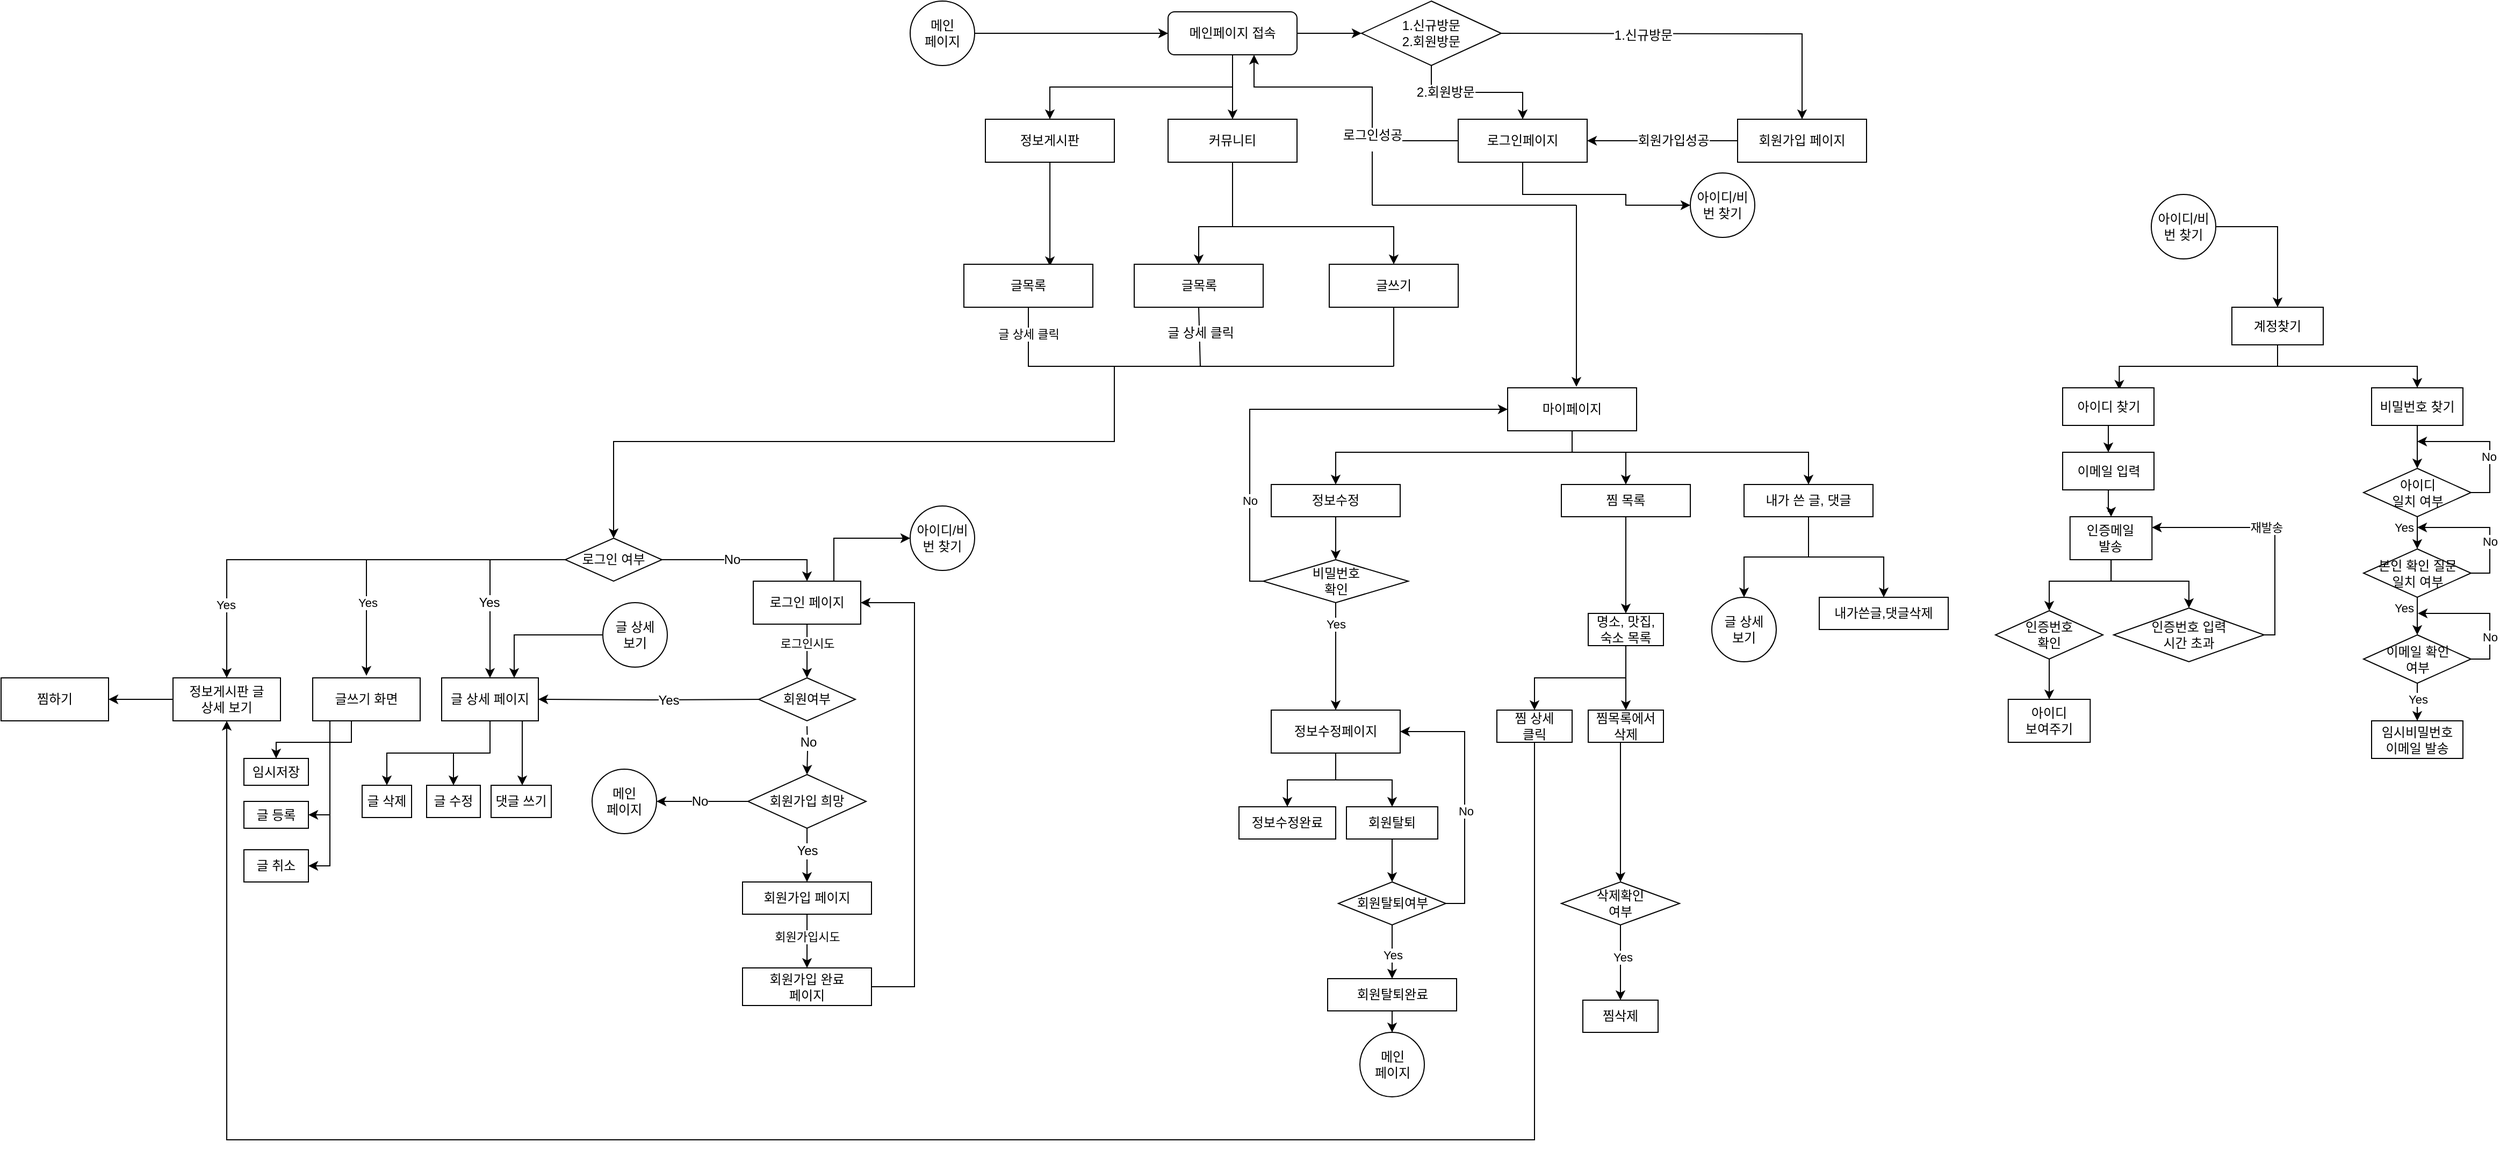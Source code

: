 <mxfile version="13.0.2" type="github">
  <diagram id="C5RBs43oDa-KdzZeNtuy" name="Page-1">
    <mxGraphModel dx="2692" dy="548" grid="1" gridSize="10" guides="1" tooltips="1" connect="1" arrows="1" fold="1" page="1" pageScale="1" pageWidth="827" pageHeight="1169" math="0" shadow="0">
      <root>
        <mxCell id="WIyWlLk6GJQsqaUBKTNV-0" />
        <mxCell id="WIyWlLk6GJQsqaUBKTNV-1" parent="WIyWlLk6GJQsqaUBKTNV-0" />
        <mxCell id="ZX37FnED4WKP7usEXBo2-87" style="edgeStyle=orthogonalEdgeStyle;rounded=0;orthogonalLoop=1;jettySize=auto;html=1;" parent="WIyWlLk6GJQsqaUBKTNV-1" source="ZX37FnED4WKP7usEXBo2-132" target="ZX37FnED4WKP7usEXBo2-97" edge="1">
          <mxGeometry relative="1" as="geometry">
            <mxPoint x="340" y="40" as="sourcePoint" />
          </mxGeometry>
        </mxCell>
        <mxCell id="ZX37FnED4WKP7usEXBo2-88" value="2.회원방문" style="text;html=1;align=center;verticalAlign=middle;resizable=0;points=[];labelBackgroundColor=#ffffff;" parent="ZX37FnED4WKP7usEXBo2-87" connectable="0" vertex="1">
          <mxGeometry x="-0.63" y="13" relative="1" as="geometry">
            <mxPoint x="13" y="13" as="offset" />
          </mxGeometry>
        </mxCell>
        <mxCell id="ZX37FnED4WKP7usEXBo2-89" style="edgeStyle=orthogonalEdgeStyle;rounded=0;orthogonalLoop=1;jettySize=auto;html=1;entryX=0.5;entryY=0;entryDx=0;entryDy=0;" parent="WIyWlLk6GJQsqaUBKTNV-1" target="ZX37FnED4WKP7usEXBo2-100" edge="1">
          <mxGeometry relative="1" as="geometry">
            <mxPoint x="350" y="40" as="sourcePoint" />
          </mxGeometry>
        </mxCell>
        <mxCell id="ZX37FnED4WKP7usEXBo2-90" value="1.신규방문" style="text;html=1;align=center;verticalAlign=middle;resizable=0;points=[];labelBackgroundColor=#ffffff;" parent="ZX37FnED4WKP7usEXBo2-89" connectable="0" vertex="1">
          <mxGeometry x="-0.167" y="-1" relative="1" as="geometry">
            <mxPoint as="offset" />
          </mxGeometry>
        </mxCell>
        <mxCell id="upQrZUUL9ZrLCyDreYXj-0" style="edgeStyle=orthogonalEdgeStyle;rounded=0;orthogonalLoop=1;jettySize=auto;html=1;exitX=1;exitY=0.5;exitDx=0;exitDy=0;entryX=0;entryY=0.5;entryDx=0;entryDy=0;" parent="WIyWlLk6GJQsqaUBKTNV-1" source="ZX37FnED4WKP7usEXBo2-91" target="ZX37FnED4WKP7usEXBo2-132" edge="1">
          <mxGeometry relative="1" as="geometry" />
        </mxCell>
        <mxCell id="upQrZUUL9ZrLCyDreYXj-1" style="edgeStyle=orthogonalEdgeStyle;rounded=0;orthogonalLoop=1;jettySize=auto;html=1;exitX=0.5;exitY=1;exitDx=0;exitDy=0;entryX=0.5;entryY=0;entryDx=0;entryDy=0;" parent="WIyWlLk6GJQsqaUBKTNV-1" source="ZX37FnED4WKP7usEXBo2-91" target="ZX37FnED4WKP7usEXBo2-94" edge="1">
          <mxGeometry relative="1" as="geometry" />
        </mxCell>
        <mxCell id="PnvdCqdYNB6AvmVGDZQ4-1" style="edgeStyle=orthogonalEdgeStyle;rounded=0;orthogonalLoop=1;jettySize=auto;html=1;exitX=0.5;exitY=1;exitDx=0;exitDy=0;entryX=0.5;entryY=0;entryDx=0;entryDy=0;" parent="WIyWlLk6GJQsqaUBKTNV-1" source="ZX37FnED4WKP7usEXBo2-91" target="PnvdCqdYNB6AvmVGDZQ4-0" edge="1">
          <mxGeometry relative="1" as="geometry" />
        </mxCell>
        <mxCell id="ZX37FnED4WKP7usEXBo2-91" value="메인페이지 접속" style="rounded=1;whiteSpace=wrap;html=1;fontSize=12;glass=0;strokeWidth=1;shadow=0;" parent="WIyWlLk6GJQsqaUBKTNV-1" vertex="1">
          <mxGeometry x="70" y="20" width="120" height="40" as="geometry" />
        </mxCell>
        <mxCell id="qVdUVOVE-Q7kGw7dKHEj-3" style="edgeStyle=orthogonalEdgeStyle;rounded=0;orthogonalLoop=1;jettySize=auto;html=1;entryX=0.5;entryY=0;entryDx=0;entryDy=0;exitX=0.5;exitY=1;exitDx=0;exitDy=0;" parent="WIyWlLk6GJQsqaUBKTNV-1" source="ZX37FnED4WKP7usEXBo2-94" target="ZX37FnED4WKP7usEXBo2-104" edge="1">
          <mxGeometry relative="1" as="geometry">
            <Array as="points">
              <mxPoint x="130" y="220" />
              <mxPoint x="280" y="220" />
            </Array>
          </mxGeometry>
        </mxCell>
        <mxCell id="qVdUVOVE-Q7kGw7dKHEj-4" style="edgeStyle=orthogonalEdgeStyle;rounded=0;orthogonalLoop=1;jettySize=auto;html=1;entryX=0.5;entryY=0;entryDx=0;entryDy=0;" parent="WIyWlLk6GJQsqaUBKTNV-1" source="ZX37FnED4WKP7usEXBo2-94" target="ZX37FnED4WKP7usEXBo2-102" edge="1">
          <mxGeometry relative="1" as="geometry">
            <Array as="points">
              <mxPoint x="130" y="220" />
              <mxPoint x="98" y="220" />
            </Array>
          </mxGeometry>
        </mxCell>
        <mxCell id="ZX37FnED4WKP7usEXBo2-94" value="커뮤니티" style="rounded=0;whiteSpace=wrap;html=1;" parent="WIyWlLk6GJQsqaUBKTNV-1" vertex="1">
          <mxGeometry x="70" y="120" width="120" height="40" as="geometry" />
        </mxCell>
        <mxCell id="ZX37FnED4WKP7usEXBo2-95" style="edgeStyle=orthogonalEdgeStyle;rounded=0;orthogonalLoop=1;jettySize=auto;html=1;exitX=0;exitY=0.5;exitDx=0;exitDy=0;" parent="WIyWlLk6GJQsqaUBKTNV-1" source="ZX37FnED4WKP7usEXBo2-97" edge="1">
          <mxGeometry relative="1" as="geometry">
            <Array as="points">
              <mxPoint x="260" y="140" />
              <mxPoint x="260" y="90" />
              <mxPoint x="150" y="90" />
            </Array>
            <mxPoint x="150" y="60" as="targetPoint" />
          </mxGeometry>
        </mxCell>
        <mxCell id="ZX37FnED4WKP7usEXBo2-96" value="로그인성공" style="text;html=1;align=center;verticalAlign=middle;resizable=0;points=[];labelBackgroundColor=#ffffff;" parent="ZX37FnED4WKP7usEXBo2-95" connectable="0" vertex="1">
          <mxGeometry x="-0.37" relative="1" as="geometry">
            <mxPoint as="offset" />
          </mxGeometry>
        </mxCell>
        <mxCell id="x4p_FllxbwplJuDlQraS-3" style="edgeStyle=orthogonalEdgeStyle;rounded=0;orthogonalLoop=1;jettySize=auto;html=1;entryX=0;entryY=0.5;entryDx=0;entryDy=0;exitX=0.5;exitY=1;exitDx=0;exitDy=0;" parent="WIyWlLk6GJQsqaUBKTNV-1" source="ZX37FnED4WKP7usEXBo2-97" target="x4p_FllxbwplJuDlQraS-2" edge="1">
          <mxGeometry relative="1" as="geometry">
            <Array as="points">
              <mxPoint x="400" y="190" />
              <mxPoint x="496" y="190" />
              <mxPoint x="496" y="200" />
            </Array>
          </mxGeometry>
        </mxCell>
        <mxCell id="ZX37FnED4WKP7usEXBo2-97" value="로그인페이지" style="rounded=0;whiteSpace=wrap;html=1;" parent="WIyWlLk6GJQsqaUBKTNV-1" vertex="1">
          <mxGeometry x="340" y="120" width="120" height="40" as="geometry" />
        </mxCell>
        <mxCell id="ZX37FnED4WKP7usEXBo2-98" style="edgeStyle=orthogonalEdgeStyle;rounded=0;orthogonalLoop=1;jettySize=auto;html=1;exitX=0;exitY=0.5;exitDx=0;exitDy=0;" parent="WIyWlLk6GJQsqaUBKTNV-1" source="ZX37FnED4WKP7usEXBo2-100" target="ZX37FnED4WKP7usEXBo2-97" edge="1">
          <mxGeometry relative="1" as="geometry" />
        </mxCell>
        <mxCell id="ZX37FnED4WKP7usEXBo2-99" value="회원가입성공" style="text;html=1;align=center;verticalAlign=middle;resizable=0;points=[];labelBackgroundColor=#ffffff;" parent="ZX37FnED4WKP7usEXBo2-98" connectable="0" vertex="1">
          <mxGeometry x="0.26" y="-1" relative="1" as="geometry">
            <mxPoint x="28" y="1" as="offset" />
          </mxGeometry>
        </mxCell>
        <mxCell id="ZX37FnED4WKP7usEXBo2-100" value="회원가입 페이지" style="rounded=0;whiteSpace=wrap;html=1;" parent="WIyWlLk6GJQsqaUBKTNV-1" vertex="1">
          <mxGeometry x="600" y="120" width="120" height="40" as="geometry" />
        </mxCell>
        <mxCell id="ZX37FnED4WKP7usEXBo2-102" value="글목록" style="rounded=0;whiteSpace=wrap;html=1;" parent="WIyWlLk6GJQsqaUBKTNV-1" vertex="1">
          <mxGeometry x="38.5" y="255" width="120" height="40" as="geometry" />
        </mxCell>
        <mxCell id="ZX37FnED4WKP7usEXBo2-104" value="글쓰기" style="rounded=0;whiteSpace=wrap;html=1;" parent="WIyWlLk6GJQsqaUBKTNV-1" vertex="1">
          <mxGeometry x="220" y="255" width="120" height="40" as="geometry" />
        </mxCell>
        <mxCell id="ZX37FnED4WKP7usEXBo2-132" value="1.신규방문&lt;br&gt;2.회원방문" style="rhombus;whiteSpace=wrap;html=1;" parent="WIyWlLk6GJQsqaUBKTNV-1" vertex="1">
          <mxGeometry x="250" y="10" width="130" height="60" as="geometry" />
        </mxCell>
        <mxCell id="vV5yDEq1qWFIrJlT6Lfv-10" value="" style="endArrow=none;html=1;entryX=0.5;entryY=1;entryDx=0;entryDy=0;" parent="WIyWlLk6GJQsqaUBKTNV-1" target="ZX37FnED4WKP7usEXBo2-102" edge="1">
          <mxGeometry width="50" height="50" relative="1" as="geometry">
            <mxPoint x="100" y="350" as="sourcePoint" />
            <mxPoint x="440" y="270" as="targetPoint" />
          </mxGeometry>
        </mxCell>
        <mxCell id="vV5yDEq1qWFIrJlT6Lfv-11" value="글 상세 클릭" style="text;html=1;align=center;verticalAlign=middle;resizable=0;points=[];labelBackgroundColor=#ffffff;" parent="vV5yDEq1qWFIrJlT6Lfv-10" vertex="1" connectable="0">
          <mxGeometry x="-0.416" relative="1" as="geometry">
            <mxPoint y="-15" as="offset" />
          </mxGeometry>
        </mxCell>
        <mxCell id="vV5yDEq1qWFIrJlT6Lfv-12" value="" style="endArrow=none;html=1;" parent="WIyWlLk6GJQsqaUBKTNV-1" edge="1">
          <mxGeometry width="50" height="50" relative="1" as="geometry">
            <mxPoint x="20" y="350" as="sourcePoint" />
            <mxPoint x="280" y="350" as="targetPoint" />
          </mxGeometry>
        </mxCell>
        <mxCell id="vV5yDEq1qWFIrJlT6Lfv-13" value="" style="endArrow=none;html=1;entryX=0.5;entryY=1;entryDx=0;entryDy=0;" parent="WIyWlLk6GJQsqaUBKTNV-1" target="ZX37FnED4WKP7usEXBo2-104" edge="1">
          <mxGeometry width="50" height="50" relative="1" as="geometry">
            <mxPoint x="280" y="350" as="sourcePoint" />
            <mxPoint x="280" y="300" as="targetPoint" />
          </mxGeometry>
        </mxCell>
        <mxCell id="vV5yDEq1qWFIrJlT6Lfv-18" style="edgeStyle=orthogonalEdgeStyle;rounded=0;orthogonalLoop=1;jettySize=auto;html=1;entryX=0.5;entryY=0;entryDx=0;entryDy=0;" parent="WIyWlLk6GJQsqaUBKTNV-1" source="vV5yDEq1qWFIrJlT6Lfv-15" target="vV5yDEq1qWFIrJlT6Lfv-17" edge="1">
          <mxGeometry relative="1" as="geometry" />
        </mxCell>
        <mxCell id="waT6Qo9IjC3C06BuvGMC-1" value="No" style="text;html=1;align=center;verticalAlign=middle;resizable=0;points=[];labelBackgroundColor=#ffffff;" parent="vV5yDEq1qWFIrJlT6Lfv-18" vertex="1" connectable="0">
          <mxGeometry x="0.107" y="1" relative="1" as="geometry">
            <mxPoint x="-21" y="1" as="offset" />
          </mxGeometry>
        </mxCell>
        <mxCell id="vV5yDEq1qWFIrJlT6Lfv-21" style="edgeStyle=orthogonalEdgeStyle;rounded=0;orthogonalLoop=1;jettySize=auto;html=1;entryX=0.5;entryY=0;entryDx=0;entryDy=0;" parent="WIyWlLk6GJQsqaUBKTNV-1" source="vV5yDEq1qWFIrJlT6Lfv-15" target="vV5yDEq1qWFIrJlT6Lfv-16" edge="1">
          <mxGeometry relative="1" as="geometry" />
        </mxCell>
        <mxCell id="waT6Qo9IjC3C06BuvGMC-0" value="Yes" style="text;html=1;align=center;verticalAlign=middle;resizable=0;points=[];labelBackgroundColor=#ffffff;" parent="vV5yDEq1qWFIrJlT6Lfv-21" vertex="1" connectable="0">
          <mxGeometry x="0.216" y="-1" relative="1" as="geometry">
            <mxPoint as="offset" />
          </mxGeometry>
        </mxCell>
        <mxCell id="GLN300QRYESgEG5njMZF-10" style="edgeStyle=orthogonalEdgeStyle;rounded=0;orthogonalLoop=1;jettySize=auto;html=1;exitX=0;exitY=0.5;exitDx=0;exitDy=0;" parent="WIyWlLk6GJQsqaUBKTNV-1" source="vV5yDEq1qWFIrJlT6Lfv-15" edge="1">
          <mxGeometry relative="1" as="geometry">
            <mxPoint x="-676" y="638" as="targetPoint" />
            <Array as="points">
              <mxPoint x="-676" y="530" />
              <mxPoint x="-676" y="638" />
            </Array>
          </mxGeometry>
        </mxCell>
        <mxCell id="GLN300QRYESgEG5njMZF-11" value="Yes" style="edgeLabel;html=1;align=center;verticalAlign=middle;resizable=0;points=[];" parent="GLN300QRYESgEG5njMZF-10" vertex="1" connectable="0">
          <mxGeometry x="-0.17" relative="1" as="geometry">
            <mxPoint x="-63" y="40" as="offset" />
          </mxGeometry>
        </mxCell>
        <mxCell id="ZqrZnDmUstioRYY1Gfzt-35" style="edgeStyle=orthogonalEdgeStyle;rounded=0;orthogonalLoop=1;jettySize=auto;html=1;entryX=0.5;entryY=0;entryDx=0;entryDy=0;" parent="WIyWlLk6GJQsqaUBKTNV-1" source="vV5yDEq1qWFIrJlT6Lfv-15" target="ZqrZnDmUstioRYY1Gfzt-34" edge="1">
          <mxGeometry relative="1" as="geometry" />
        </mxCell>
        <mxCell id="ZqrZnDmUstioRYY1Gfzt-36" value="Yes" style="edgeLabel;html=1;align=center;verticalAlign=middle;resizable=0;points=[];" parent="ZqrZnDmUstioRYY1Gfzt-35" vertex="1" connectable="0">
          <mxGeometry x="0.482" y="42" relative="1" as="geometry">
            <mxPoint x="-43" y="42" as="offset" />
          </mxGeometry>
        </mxCell>
        <mxCell id="vV5yDEq1qWFIrJlT6Lfv-15" value="로그인 여부" style="rhombus;whiteSpace=wrap;html=1;" parent="WIyWlLk6GJQsqaUBKTNV-1" vertex="1">
          <mxGeometry x="-491" y="510" width="90" height="40" as="geometry" />
        </mxCell>
        <mxCell id="vV5yDEq1qWFIrJlT6Lfv-23" style="edgeStyle=orthogonalEdgeStyle;rounded=0;orthogonalLoop=1;jettySize=auto;html=1;" parent="WIyWlLk6GJQsqaUBKTNV-1" edge="1">
          <mxGeometry relative="1" as="geometry">
            <mxPoint x="-531" y="740" as="targetPoint" />
            <mxPoint x="-531" y="680" as="sourcePoint" />
          </mxGeometry>
        </mxCell>
        <mxCell id="8mFY73cAcnLO3QTP2yf9-3" style="edgeStyle=orthogonalEdgeStyle;rounded=0;orthogonalLoop=1;jettySize=auto;html=1;" edge="1" parent="WIyWlLk6GJQsqaUBKTNV-1" source="vV5yDEq1qWFIrJlT6Lfv-16" target="8mFY73cAcnLO3QTP2yf9-4">
          <mxGeometry relative="1" as="geometry">
            <mxPoint x="-590" y="740" as="targetPoint" />
          </mxGeometry>
        </mxCell>
        <mxCell id="8mFY73cAcnLO3QTP2yf9-8" style="edgeStyle=orthogonalEdgeStyle;rounded=0;orthogonalLoop=1;jettySize=auto;html=1;entryX=0.5;entryY=0;entryDx=0;entryDy=0;" edge="1" parent="WIyWlLk6GJQsqaUBKTNV-1" source="vV5yDEq1qWFIrJlT6Lfv-16" target="8mFY73cAcnLO3QTP2yf9-5">
          <mxGeometry relative="1" as="geometry">
            <Array as="points">
              <mxPoint x="-561" y="710" />
              <mxPoint x="-657" y="710" />
            </Array>
          </mxGeometry>
        </mxCell>
        <mxCell id="vV5yDEq1qWFIrJlT6Lfv-16" value="글 상세 페이지" style="rounded=0;whiteSpace=wrap;html=1;" parent="WIyWlLk6GJQsqaUBKTNV-1" vertex="1">
          <mxGeometry x="-606" y="640" width="90" height="40" as="geometry" />
        </mxCell>
        <mxCell id="vV5yDEq1qWFIrJlT6Lfv-26" style="edgeStyle=orthogonalEdgeStyle;rounded=0;orthogonalLoop=1;jettySize=auto;html=1;entryX=0.5;entryY=0;entryDx=0;entryDy=0;" parent="WIyWlLk6GJQsqaUBKTNV-1" source="vV5yDEq1qWFIrJlT6Lfv-17" target="GLN300QRYESgEG5njMZF-4" edge="1">
          <mxGeometry relative="1" as="geometry">
            <mxPoint x="-266" y="635" as="targetPoint" />
            <Array as="points">
              <mxPoint x="-266" y="600" />
              <mxPoint x="-266" y="600" />
            </Array>
          </mxGeometry>
        </mxCell>
        <mxCell id="GLN300QRYESgEG5njMZF-5" value="로그인시도" style="edgeLabel;html=1;align=center;verticalAlign=middle;resizable=0;points=[];" parent="vV5yDEq1qWFIrJlT6Lfv-26" vertex="1" connectable="0">
          <mxGeometry x="-0.28" relative="1" as="geometry">
            <mxPoint as="offset" />
          </mxGeometry>
        </mxCell>
        <mxCell id="x4p_FllxbwplJuDlQraS-5" style="edgeStyle=orthogonalEdgeStyle;rounded=0;orthogonalLoop=1;jettySize=auto;html=1;exitX=0.75;exitY=0;exitDx=0;exitDy=0;entryX=0;entryY=0.5;entryDx=0;entryDy=0;" parent="WIyWlLk6GJQsqaUBKTNV-1" source="vV5yDEq1qWFIrJlT6Lfv-17" target="x4p_FllxbwplJuDlQraS-4" edge="1">
          <mxGeometry relative="1" as="geometry" />
        </mxCell>
        <mxCell id="vV5yDEq1qWFIrJlT6Lfv-17" value="로그인 페이지" style="rounded=0;whiteSpace=wrap;html=1;" parent="WIyWlLk6GJQsqaUBKTNV-1" vertex="1">
          <mxGeometry x="-316" y="550" width="100" height="40" as="geometry" />
        </mxCell>
        <mxCell id="vV5yDEq1qWFIrJlT6Lfv-22" value="댓글 쓰기" style="rounded=0;whiteSpace=wrap;html=1;" parent="WIyWlLk6GJQsqaUBKTNV-1" vertex="1">
          <mxGeometry x="-560" y="740" width="56" height="30" as="geometry" />
        </mxCell>
        <mxCell id="vV5yDEq1qWFIrJlT6Lfv-27" style="edgeStyle=orthogonalEdgeStyle;rounded=0;orthogonalLoop=1;jettySize=auto;html=1;entryX=1;entryY=0.5;entryDx=0;entryDy=0;" parent="WIyWlLk6GJQsqaUBKTNV-1" target="vV5yDEq1qWFIrJlT6Lfv-16" edge="1">
          <mxGeometry relative="1" as="geometry">
            <mxPoint x="-306" y="660" as="sourcePoint" />
          </mxGeometry>
        </mxCell>
        <mxCell id="vV5yDEq1qWFIrJlT6Lfv-28" value="Yes" style="text;html=1;align=center;verticalAlign=middle;resizable=0;points=[];labelBackgroundColor=#ffffff;" parent="vV5yDEq1qWFIrJlT6Lfv-27" vertex="1" connectable="0">
          <mxGeometry x="-0.15" relative="1" as="geometry">
            <mxPoint as="offset" />
          </mxGeometry>
        </mxCell>
        <mxCell id="vV5yDEq1qWFIrJlT6Lfv-30" value="" style="edgeStyle=orthogonalEdgeStyle;rounded=0;orthogonalLoop=1;jettySize=auto;html=1;" parent="WIyWlLk6GJQsqaUBKTNV-1" target="vV5yDEq1qWFIrJlT6Lfv-29" edge="1">
          <mxGeometry relative="1" as="geometry">
            <mxPoint x="-266" y="685" as="sourcePoint" />
          </mxGeometry>
        </mxCell>
        <mxCell id="waT6Qo9IjC3C06BuvGMC-2" value="No" style="text;html=1;align=center;verticalAlign=middle;resizable=0;points=[];labelBackgroundColor=#ffffff;" parent="vV5yDEq1qWFIrJlT6Lfv-30" vertex="1" connectable="0">
          <mxGeometry x="-0.369" relative="1" as="geometry">
            <mxPoint as="offset" />
          </mxGeometry>
        </mxCell>
        <mxCell id="vV5yDEq1qWFIrJlT6Lfv-39" style="edgeStyle=orthogonalEdgeStyle;rounded=0;orthogonalLoop=1;jettySize=auto;html=1;entryX=0.5;entryY=0;entryDx=0;entryDy=0;" parent="WIyWlLk6GJQsqaUBKTNV-1" source="vV5yDEq1qWFIrJlT6Lfv-29" target="vV5yDEq1qWFIrJlT6Lfv-32" edge="1">
          <mxGeometry relative="1" as="geometry">
            <Array as="points">
              <mxPoint x="-266" y="800" />
              <mxPoint x="-266" y="800" />
            </Array>
          </mxGeometry>
        </mxCell>
        <mxCell id="vV5yDEq1qWFIrJlT6Lfv-43" value="Yes" style="text;html=1;align=center;verticalAlign=middle;resizable=0;points=[];labelBackgroundColor=#ffffff;" parent="vV5yDEq1qWFIrJlT6Lfv-39" vertex="1" connectable="0">
          <mxGeometry x="0.193" y="1" relative="1" as="geometry">
            <mxPoint x="-1.02" y="-9.7" as="offset" />
          </mxGeometry>
        </mxCell>
        <mxCell id="5jIitdbKcp0d3cPYqX7F-1" style="edgeStyle=orthogonalEdgeStyle;rounded=0;orthogonalLoop=1;jettySize=auto;html=1;entryX=1;entryY=0.5;entryDx=0;entryDy=0;" parent="WIyWlLk6GJQsqaUBKTNV-1" source="vV5yDEq1qWFIrJlT6Lfv-29" target="5jIitdbKcp0d3cPYqX7F-0" edge="1">
          <mxGeometry relative="1" as="geometry" />
        </mxCell>
        <mxCell id="vV5yDEq1qWFIrJlT6Lfv-29" value="회원가입 희망" style="rhombus;whiteSpace=wrap;html=1;fillColor=none;strokeColor=#000000;" parent="WIyWlLk6GJQsqaUBKTNV-1" vertex="1">
          <mxGeometry x="-321" y="730" width="110" height="50" as="geometry" />
        </mxCell>
        <mxCell id="vV5yDEq1qWFIrJlT6Lfv-42" style="edgeStyle=orthogonalEdgeStyle;rounded=0;orthogonalLoop=1;jettySize=auto;html=1;entryX=1;entryY=0.5;entryDx=0;entryDy=0;" parent="WIyWlLk6GJQsqaUBKTNV-1" source="vV5yDEq1qWFIrJlT6Lfv-31" target="vV5yDEq1qWFIrJlT6Lfv-17" edge="1">
          <mxGeometry relative="1" as="geometry">
            <mxPoint x="-96" y="710" as="targetPoint" />
            <Array as="points">
              <mxPoint x="-166" y="928" />
              <mxPoint x="-166" y="570" />
            </Array>
          </mxGeometry>
        </mxCell>
        <mxCell id="vV5yDEq1qWFIrJlT6Lfv-31" value="회원가입 완료&lt;br&gt;페이지" style="rounded=0;whiteSpace=wrap;html=1;" parent="WIyWlLk6GJQsqaUBKTNV-1" vertex="1">
          <mxGeometry x="-326" y="910" width="120" height="35" as="geometry" />
        </mxCell>
        <mxCell id="vV5yDEq1qWFIrJlT6Lfv-40" style="edgeStyle=orthogonalEdgeStyle;rounded=0;orthogonalLoop=1;jettySize=auto;html=1;" parent="WIyWlLk6GJQsqaUBKTNV-1" source="vV5yDEq1qWFIrJlT6Lfv-32" target="vV5yDEq1qWFIrJlT6Lfv-31" edge="1">
          <mxGeometry relative="1" as="geometry" />
        </mxCell>
        <mxCell id="GLN300QRYESgEG5njMZF-6" value="회원가입시도" style="edgeLabel;html=1;align=center;verticalAlign=middle;resizable=0;points=[];" parent="vV5yDEq1qWFIrJlT6Lfv-40" vertex="1" connectable="0">
          <mxGeometry x="-0.156" relative="1" as="geometry">
            <mxPoint as="offset" />
          </mxGeometry>
        </mxCell>
        <mxCell id="vV5yDEq1qWFIrJlT6Lfv-32" value="회원가입 페이지" style="rounded=0;whiteSpace=wrap;html=1;" parent="WIyWlLk6GJQsqaUBKTNV-1" vertex="1">
          <mxGeometry x="-326" y="830" width="120" height="30" as="geometry" />
        </mxCell>
        <mxCell id="GLN300QRYESgEG5njMZF-4" value="회원여부" style="rhombus;whiteSpace=wrap;html=1;" parent="WIyWlLk6GJQsqaUBKTNV-1" vertex="1">
          <mxGeometry x="-311" y="640" width="90" height="40" as="geometry" />
        </mxCell>
        <mxCell id="8mFY73cAcnLO3QTP2yf9-10" style="edgeStyle=orthogonalEdgeStyle;rounded=0;orthogonalLoop=1;jettySize=auto;html=1;entryX=0.5;entryY=0;entryDx=0;entryDy=0;" edge="1" parent="WIyWlLk6GJQsqaUBKTNV-1" source="GLN300QRYESgEG5njMZF-9" target="8mFY73cAcnLO3QTP2yf9-9">
          <mxGeometry relative="1" as="geometry">
            <Array as="points">
              <mxPoint x="-690" y="700" />
              <mxPoint x="-760" y="700" />
            </Array>
          </mxGeometry>
        </mxCell>
        <mxCell id="8mFY73cAcnLO3QTP2yf9-13" style="edgeStyle=orthogonalEdgeStyle;rounded=0;orthogonalLoop=1;jettySize=auto;html=1;entryX=1;entryY=0.5;entryDx=0;entryDy=0;" edge="1" parent="WIyWlLk6GJQsqaUBKTNV-1" source="GLN300QRYESgEG5njMZF-9" target="8mFY73cAcnLO3QTP2yf9-12">
          <mxGeometry relative="1" as="geometry">
            <Array as="points">
              <mxPoint x="-710" y="768" />
            </Array>
          </mxGeometry>
        </mxCell>
        <mxCell id="8mFY73cAcnLO3QTP2yf9-15" style="edgeStyle=orthogonalEdgeStyle;rounded=0;orthogonalLoop=1;jettySize=auto;html=1;entryX=1;entryY=0.5;entryDx=0;entryDy=0;" edge="1" parent="WIyWlLk6GJQsqaUBKTNV-1" source="GLN300QRYESgEG5njMZF-9" target="8mFY73cAcnLO3QTP2yf9-14">
          <mxGeometry relative="1" as="geometry">
            <Array as="points">
              <mxPoint x="-710" y="815" />
            </Array>
          </mxGeometry>
        </mxCell>
        <mxCell id="GLN300QRYESgEG5njMZF-9" value="글쓰기 화면" style="rounded=0;whiteSpace=wrap;html=1;" parent="WIyWlLk6GJQsqaUBKTNV-1" vertex="1">
          <mxGeometry x="-726" y="640" width="100" height="40" as="geometry" />
        </mxCell>
        <mxCell id="PnvdCqdYNB6AvmVGDZQ4-3" style="edgeStyle=orthogonalEdgeStyle;rounded=0;orthogonalLoop=1;jettySize=auto;html=1;entryX=0.667;entryY=0.045;entryDx=0;entryDy=0;entryPerimeter=0;" parent="WIyWlLk6GJQsqaUBKTNV-1" source="PnvdCqdYNB6AvmVGDZQ4-0" target="PnvdCqdYNB6AvmVGDZQ4-2" edge="1">
          <mxGeometry relative="1" as="geometry">
            <mxPoint x="-10" y="230" as="targetPoint" />
            <Array as="points" />
          </mxGeometry>
        </mxCell>
        <mxCell id="PnvdCqdYNB6AvmVGDZQ4-0" value="정보게시판" style="rounded=0;whiteSpace=wrap;html=1;" parent="WIyWlLk6GJQsqaUBKTNV-1" vertex="1">
          <mxGeometry x="-100" y="120" width="120" height="40" as="geometry" />
        </mxCell>
        <mxCell id="PnvdCqdYNB6AvmVGDZQ4-4" style="edgeStyle=orthogonalEdgeStyle;rounded=0;orthogonalLoop=1;jettySize=auto;html=1;exitX=0.5;exitY=1;exitDx=0;exitDy=0;entryX=0.5;entryY=0;entryDx=0;entryDy=0;" parent="WIyWlLk6GJQsqaUBKTNV-1" source="PnvdCqdYNB6AvmVGDZQ4-2" target="vV5yDEq1qWFIrJlT6Lfv-15" edge="1">
          <mxGeometry relative="1" as="geometry">
            <Array as="points">
              <mxPoint x="-60" y="350" />
              <mxPoint x="20" y="350" />
              <mxPoint x="20" y="420" />
              <mxPoint x="-446" y="420" />
            </Array>
          </mxGeometry>
        </mxCell>
        <mxCell id="PnvdCqdYNB6AvmVGDZQ4-5" value="글 상세 클릭" style="edgeLabel;html=1;align=center;verticalAlign=middle;resizable=0;points=[];" parent="PnvdCqdYNB6AvmVGDZQ4-4" vertex="1" connectable="0">
          <mxGeometry x="-0.834" y="-1" relative="1" as="geometry">
            <mxPoint x="-7.86" y="-31.03" as="offset" />
          </mxGeometry>
        </mxCell>
        <mxCell id="PnvdCqdYNB6AvmVGDZQ4-2" value="글목록" style="rounded=0;whiteSpace=wrap;html=1;" parent="WIyWlLk6GJQsqaUBKTNV-1" vertex="1">
          <mxGeometry x="-120" y="255" width="120" height="40" as="geometry" />
        </mxCell>
        <mxCell id="9_98LAGcsNJI7AEIF0RN-3" value="" style="endArrow=none;html=1;" parent="WIyWlLk6GJQsqaUBKTNV-1" edge="1">
          <mxGeometry width="50" height="50" relative="1" as="geometry">
            <mxPoint x="260" y="150" as="sourcePoint" />
            <mxPoint x="260" y="200" as="targetPoint" />
          </mxGeometry>
        </mxCell>
        <mxCell id="9_98LAGcsNJI7AEIF0RN-4" value="" style="endArrow=none;html=1;" parent="WIyWlLk6GJQsqaUBKTNV-1" edge="1">
          <mxGeometry width="50" height="50" relative="1" as="geometry">
            <mxPoint x="260" y="200" as="sourcePoint" />
            <mxPoint x="450" y="200" as="targetPoint" />
          </mxGeometry>
        </mxCell>
        <mxCell id="9_98LAGcsNJI7AEIF0RN-5" value="" style="endArrow=classic;html=1;" parent="WIyWlLk6GJQsqaUBKTNV-1" edge="1">
          <mxGeometry width="50" height="50" relative="1" as="geometry">
            <mxPoint x="450" y="200" as="sourcePoint" />
            <mxPoint x="450" y="369" as="targetPoint" />
          </mxGeometry>
        </mxCell>
        <mxCell id="9_98LAGcsNJI7AEIF0RN-15" style="edgeStyle=orthogonalEdgeStyle;rounded=0;orthogonalLoop=1;jettySize=auto;html=1;entryX=0.5;entryY=0;entryDx=0;entryDy=0;" parent="WIyWlLk6GJQsqaUBKTNV-1" source="9_98LAGcsNJI7AEIF0RN-6" target="9_98LAGcsNJI7AEIF0RN-13" edge="1">
          <mxGeometry relative="1" as="geometry">
            <Array as="points">
              <mxPoint x="446" y="430" />
              <mxPoint x="496" y="430" />
            </Array>
          </mxGeometry>
        </mxCell>
        <mxCell id="9_98LAGcsNJI7AEIF0RN-16" style="edgeStyle=orthogonalEdgeStyle;rounded=0;orthogonalLoop=1;jettySize=auto;html=1;entryX=0.5;entryY=0;entryDx=0;entryDy=0;" parent="WIyWlLk6GJQsqaUBKTNV-1" target="9_98LAGcsNJI7AEIF0RN-12" edge="1">
          <mxGeometry relative="1" as="geometry">
            <mxPoint x="446" y="410" as="sourcePoint" />
            <Array as="points">
              <mxPoint x="446" y="430" />
              <mxPoint x="666" y="430" />
            </Array>
          </mxGeometry>
        </mxCell>
        <mxCell id="aLojjY9KPLIzhAx5LPAh-0" style="edgeStyle=orthogonalEdgeStyle;rounded=0;orthogonalLoop=1;jettySize=auto;html=1;entryX=0.5;entryY=0;entryDx=0;entryDy=0;" parent="WIyWlLk6GJQsqaUBKTNV-1" source="9_98LAGcsNJI7AEIF0RN-6" target="9_98LAGcsNJI7AEIF0RN-9" edge="1">
          <mxGeometry relative="1" as="geometry">
            <Array as="points">
              <mxPoint x="446" y="430" />
              <mxPoint x="226" y="430" />
            </Array>
            <mxPoint x="306" y="450" as="targetPoint" />
          </mxGeometry>
        </mxCell>
        <mxCell id="9_98LAGcsNJI7AEIF0RN-6" value="마이페이지" style="rounded=0;whiteSpace=wrap;html=1;" parent="WIyWlLk6GJQsqaUBKTNV-1" vertex="1">
          <mxGeometry x="386" y="370" width="120" height="40" as="geometry" />
        </mxCell>
        <mxCell id="aLojjY9KPLIzhAx5LPAh-4" style="edgeStyle=orthogonalEdgeStyle;rounded=0;orthogonalLoop=1;jettySize=auto;html=1;entryX=0.5;entryY=0;entryDx=0;entryDy=0;" parent="WIyWlLk6GJQsqaUBKTNV-1" source="9_98LAGcsNJI7AEIF0RN-9" target="aLojjY9KPLIzhAx5LPAh-1" edge="1">
          <mxGeometry relative="1" as="geometry">
            <Array as="points">
              <mxPoint x="226" y="510" />
              <mxPoint x="226" y="510" />
            </Array>
          </mxGeometry>
        </mxCell>
        <mxCell id="9_98LAGcsNJI7AEIF0RN-9" value="정보수정" style="rounded=0;whiteSpace=wrap;html=1;" parent="WIyWlLk6GJQsqaUBKTNV-1" vertex="1">
          <mxGeometry x="166" y="460" width="120" height="30" as="geometry" />
        </mxCell>
        <mxCell id="lBjHsFs35db71nPIf4gL-2" style="edgeStyle=orthogonalEdgeStyle;rounded=0;orthogonalLoop=1;jettySize=auto;html=1;entryX=0.5;entryY=0;entryDx=0;entryDy=0;strokeColor=#000000;" parent="WIyWlLk6GJQsqaUBKTNV-1" source="9_98LAGcsNJI7AEIF0RN-12" target="lBjHsFs35db71nPIf4gL-1" edge="1">
          <mxGeometry relative="1" as="geometry" />
        </mxCell>
        <mxCell id="9_98LAGcsNJI7AEIF0RN-12" value="내가 쓴 글, 댓글" style="rounded=0;whiteSpace=wrap;html=1;" parent="WIyWlLk6GJQsqaUBKTNV-1" vertex="1">
          <mxGeometry x="606" y="460" width="120" height="30" as="geometry" />
        </mxCell>
        <mxCell id="ZqrZnDmUstioRYY1Gfzt-31" style="edgeStyle=orthogonalEdgeStyle;rounded=0;orthogonalLoop=1;jettySize=auto;html=1;entryX=0.5;entryY=0;entryDx=0;entryDy=0;" parent="WIyWlLk6GJQsqaUBKTNV-1" source="9_98LAGcsNJI7AEIF0RN-13" target="ZqrZnDmUstioRYY1Gfzt-0" edge="1">
          <mxGeometry relative="1" as="geometry" />
        </mxCell>
        <mxCell id="9_98LAGcsNJI7AEIF0RN-13" value="찜 목록" style="rounded=0;whiteSpace=wrap;html=1;" parent="WIyWlLk6GJQsqaUBKTNV-1" vertex="1">
          <mxGeometry x="436" y="460" width="120" height="30" as="geometry" />
        </mxCell>
        <mxCell id="aLojjY9KPLIzhAx5LPAh-6" style="edgeStyle=orthogonalEdgeStyle;rounded=0;orthogonalLoop=1;jettySize=auto;html=1;entryX=0.5;entryY=0;entryDx=0;entryDy=0;" parent="WIyWlLk6GJQsqaUBKTNV-1" source="aLojjY9KPLIzhAx5LPAh-1" target="aLojjY9KPLIzhAx5LPAh-5" edge="1">
          <mxGeometry relative="1" as="geometry" />
        </mxCell>
        <mxCell id="aLojjY9KPLIzhAx5LPAh-11" value="Yes" style="edgeLabel;html=1;align=center;verticalAlign=middle;resizable=0;points=[];" parent="aLojjY9KPLIzhAx5LPAh-6" vertex="1" connectable="0">
          <mxGeometry x="-0.836" relative="1" as="geometry">
            <mxPoint y="11.55" as="offset" />
          </mxGeometry>
        </mxCell>
        <mxCell id="aLojjY9KPLIzhAx5LPAh-19" style="edgeStyle=orthogonalEdgeStyle;rounded=0;orthogonalLoop=1;jettySize=auto;html=1;entryX=0;entryY=0.5;entryDx=0;entryDy=0;exitX=0;exitY=0.5;exitDx=0;exitDy=0;" parent="WIyWlLk6GJQsqaUBKTNV-1" source="aLojjY9KPLIzhAx5LPAh-1" target="9_98LAGcsNJI7AEIF0RN-6" edge="1">
          <mxGeometry relative="1" as="geometry">
            <Array as="points">
              <mxPoint x="146" y="550" />
              <mxPoint x="146" y="390" />
            </Array>
          </mxGeometry>
        </mxCell>
        <mxCell id="aLojjY9KPLIzhAx5LPAh-20" value="&lt;div&gt;No&lt;/div&gt;" style="edgeLabel;html=1;align=center;verticalAlign=middle;resizable=0;points=[];" parent="aLojjY9KPLIzhAx5LPAh-19" vertex="1" connectable="0">
          <mxGeometry x="0.004" relative="1" as="geometry">
            <mxPoint x="-34.56" y="85" as="offset" />
          </mxGeometry>
        </mxCell>
        <mxCell id="aLojjY9KPLIzhAx5LPAh-1" value="&lt;div&gt;비밀번호&lt;/div&gt;&lt;div&gt;확인&lt;/div&gt;" style="rhombus;whiteSpace=wrap;html=1;" parent="WIyWlLk6GJQsqaUBKTNV-1" vertex="1">
          <mxGeometry x="158.5" y="530" width="135" height="40" as="geometry" />
        </mxCell>
        <mxCell id="3e5bNtFYzzRURWgjh2Wo-2" style="edgeStyle=orthogonalEdgeStyle;rounded=0;orthogonalLoop=1;jettySize=auto;html=1;entryX=0.5;entryY=0;entryDx=0;entryDy=0;" parent="WIyWlLk6GJQsqaUBKTNV-1" source="aLojjY9KPLIzhAx5LPAh-5" target="aLojjY9KPLIzhAx5LPAh-7" edge="1">
          <mxGeometry relative="1" as="geometry" />
        </mxCell>
        <mxCell id="3e5bNtFYzzRURWgjh2Wo-3" style="edgeStyle=orthogonalEdgeStyle;rounded=0;orthogonalLoop=1;jettySize=auto;html=1;entryX=0.5;entryY=0;entryDx=0;entryDy=0;" parent="WIyWlLk6GJQsqaUBKTNV-1" source="aLojjY9KPLIzhAx5LPAh-5" target="aLojjY9KPLIzhAx5LPAh-8" edge="1">
          <mxGeometry relative="1" as="geometry" />
        </mxCell>
        <mxCell id="aLojjY9KPLIzhAx5LPAh-5" value="정보수정페이지" style="rounded=0;whiteSpace=wrap;html=1;" parent="WIyWlLk6GJQsqaUBKTNV-1" vertex="1">
          <mxGeometry x="166" y="670" width="120" height="40" as="geometry" />
        </mxCell>
        <mxCell id="aLojjY9KPLIzhAx5LPAh-7" value="정보수정완료" style="rounded=0;whiteSpace=wrap;html=1;" parent="WIyWlLk6GJQsqaUBKTNV-1" vertex="1">
          <mxGeometry x="136" y="760" width="90" height="30" as="geometry" />
        </mxCell>
        <mxCell id="aLojjY9KPLIzhAx5LPAh-14" style="edgeStyle=orthogonalEdgeStyle;rounded=0;orthogonalLoop=1;jettySize=auto;html=1;entryX=0.5;entryY=0;entryDx=0;entryDy=0;" parent="WIyWlLk6GJQsqaUBKTNV-1" source="aLojjY9KPLIzhAx5LPAh-8" target="aLojjY9KPLIzhAx5LPAh-9" edge="1">
          <mxGeometry relative="1" as="geometry" />
        </mxCell>
        <mxCell id="aLojjY9KPLIzhAx5LPAh-8" value="회원탈퇴" style="rounded=0;whiteSpace=wrap;html=1;" parent="WIyWlLk6GJQsqaUBKTNV-1" vertex="1">
          <mxGeometry x="236" y="760" width="85" height="30" as="geometry" />
        </mxCell>
        <mxCell id="aLojjY9KPLIzhAx5LPAh-15" style="edgeStyle=orthogonalEdgeStyle;rounded=0;orthogonalLoop=1;jettySize=auto;html=1;entryX=0.5;entryY=0;entryDx=0;entryDy=0;" parent="WIyWlLk6GJQsqaUBKTNV-1" source="aLojjY9KPLIzhAx5LPAh-9" target="aLojjY9KPLIzhAx5LPAh-10" edge="1">
          <mxGeometry relative="1" as="geometry" />
        </mxCell>
        <mxCell id="aLojjY9KPLIzhAx5LPAh-16" value="Yes" style="edgeLabel;html=1;align=center;verticalAlign=middle;resizable=0;points=[];" parent="aLojjY9KPLIzhAx5LPAh-15" vertex="1" connectable="0">
          <mxGeometry x="0.499" relative="1" as="geometry">
            <mxPoint y="-9.71" as="offset" />
          </mxGeometry>
        </mxCell>
        <mxCell id="aLojjY9KPLIzhAx5LPAh-17" style="edgeStyle=orthogonalEdgeStyle;rounded=0;orthogonalLoop=1;jettySize=auto;html=1;exitX=1;exitY=0.5;exitDx=0;exitDy=0;entryX=1;entryY=0.5;entryDx=0;entryDy=0;" parent="WIyWlLk6GJQsqaUBKTNV-1" source="aLojjY9KPLIzhAx5LPAh-9" target="aLojjY9KPLIzhAx5LPAh-5" edge="1">
          <mxGeometry relative="1" as="geometry">
            <Array as="points">
              <mxPoint x="346" y="850" />
              <mxPoint x="346" y="690" />
            </Array>
            <mxPoint x="336" y="680" as="targetPoint" />
          </mxGeometry>
        </mxCell>
        <mxCell id="aLojjY9KPLIzhAx5LPAh-18" value="No" style="edgeLabel;html=1;align=center;verticalAlign=middle;resizable=0;points=[];" parent="aLojjY9KPLIzhAx5LPAh-17" vertex="1" connectable="0">
          <mxGeometry x="-0.274" y="-1" relative="1" as="geometry">
            <mxPoint y="-17.5" as="offset" />
          </mxGeometry>
        </mxCell>
        <mxCell id="aLojjY9KPLIzhAx5LPAh-9" value="회원탈퇴여부" style="rhombus;whiteSpace=wrap;html=1;" parent="WIyWlLk6GJQsqaUBKTNV-1" vertex="1">
          <mxGeometry x="228.5" y="830" width="100" height="40" as="geometry" />
        </mxCell>
        <mxCell id="5jIitdbKcp0d3cPYqX7F-6" style="edgeStyle=orthogonalEdgeStyle;rounded=0;orthogonalLoop=1;jettySize=auto;html=1;entryX=0.5;entryY=0;entryDx=0;entryDy=0;" parent="WIyWlLk6GJQsqaUBKTNV-1" source="aLojjY9KPLIzhAx5LPAh-10" target="5jIitdbKcp0d3cPYqX7F-5" edge="1">
          <mxGeometry relative="1" as="geometry" />
        </mxCell>
        <mxCell id="aLojjY9KPLIzhAx5LPAh-10" value="회원탈퇴완료" style="rounded=0;whiteSpace=wrap;html=1;" parent="WIyWlLk6GJQsqaUBKTNV-1" vertex="1">
          <mxGeometry x="218.5" y="920" width="120" height="30" as="geometry" />
        </mxCell>
        <mxCell id="ZqrZnDmUstioRYY1Gfzt-16" style="edgeStyle=orthogonalEdgeStyle;rounded=0;orthogonalLoop=1;jettySize=auto;html=1;entryX=0.5;entryY=0;entryDx=0;entryDy=0;" parent="WIyWlLk6GJQsqaUBKTNV-1" source="ZqrZnDmUstioRYY1Gfzt-0" target="ZqrZnDmUstioRYY1Gfzt-3" edge="1">
          <mxGeometry relative="1" as="geometry">
            <Array as="points">
              <mxPoint x="496" y="640" />
              <mxPoint x="411" y="640" />
            </Array>
          </mxGeometry>
        </mxCell>
        <mxCell id="ZqrZnDmUstioRYY1Gfzt-18" style="edgeStyle=orthogonalEdgeStyle;rounded=0;orthogonalLoop=1;jettySize=auto;html=1;entryX=0.5;entryY=0;entryDx=0;entryDy=0;" parent="WIyWlLk6GJQsqaUBKTNV-1" source="ZqrZnDmUstioRYY1Gfzt-0" target="ZqrZnDmUstioRYY1Gfzt-4" edge="1">
          <mxGeometry relative="1" as="geometry" />
        </mxCell>
        <mxCell id="ZqrZnDmUstioRYY1Gfzt-0" value="명소, 맛집, 숙소 목록" style="rounded=0;whiteSpace=wrap;html=1;" parent="WIyWlLk6GJQsqaUBKTNV-1" vertex="1">
          <mxGeometry x="461" y="580" width="70" height="30" as="geometry" />
        </mxCell>
        <mxCell id="ZqrZnDmUstioRYY1Gfzt-37" style="edgeStyle=orthogonalEdgeStyle;rounded=0;orthogonalLoop=1;jettySize=auto;html=1;entryX=0.5;entryY=1;entryDx=0;entryDy=0;fillColor=#a20025;strokeColor=#000000;exitX=0.5;exitY=1;exitDx=0;exitDy=0;" parent="WIyWlLk6GJQsqaUBKTNV-1" source="ZqrZnDmUstioRYY1Gfzt-3" target="ZqrZnDmUstioRYY1Gfzt-34" edge="1">
          <mxGeometry relative="1" as="geometry">
            <Array as="points">
              <mxPoint x="411" y="1070" />
              <mxPoint x="-806" y="1070" />
            </Array>
            <mxPoint x="-145" y="730" as="sourcePoint" />
            <mxPoint x="-1140" y="750" as="targetPoint" />
          </mxGeometry>
        </mxCell>
        <mxCell id="ZqrZnDmUstioRYY1Gfzt-3" value="&lt;div&gt;찜 상세&lt;/div&gt;&lt;div&gt;클릭&lt;/div&gt;" style="rounded=0;whiteSpace=wrap;html=1;" parent="WIyWlLk6GJQsqaUBKTNV-1" vertex="1">
          <mxGeometry x="376" y="670" width="70" height="30" as="geometry" />
        </mxCell>
        <mxCell id="ZqrZnDmUstioRYY1Gfzt-42" style="edgeStyle=orthogonalEdgeStyle;rounded=0;orthogonalLoop=1;jettySize=auto;html=1;entryX=0.5;entryY=0;entryDx=0;entryDy=0;" parent="WIyWlLk6GJQsqaUBKTNV-1" source="ZqrZnDmUstioRYY1Gfzt-4" target="ZqrZnDmUstioRYY1Gfzt-5" edge="1">
          <mxGeometry relative="1" as="geometry">
            <Array as="points">
              <mxPoint x="491" y="800" />
              <mxPoint x="491" y="800" />
            </Array>
          </mxGeometry>
        </mxCell>
        <mxCell id="ZqrZnDmUstioRYY1Gfzt-4" value="찜목록에서 삭제" style="rounded=0;whiteSpace=wrap;html=1;" parent="WIyWlLk6GJQsqaUBKTNV-1" vertex="1">
          <mxGeometry x="461" y="670" width="70" height="30" as="geometry" />
        </mxCell>
        <mxCell id="ZqrZnDmUstioRYY1Gfzt-41" style="edgeStyle=orthogonalEdgeStyle;rounded=0;orthogonalLoop=1;jettySize=auto;html=1;entryX=0.5;entryY=0;entryDx=0;entryDy=0;" parent="WIyWlLk6GJQsqaUBKTNV-1" source="ZqrZnDmUstioRYY1Gfzt-5" target="ZqrZnDmUstioRYY1Gfzt-9" edge="1">
          <mxGeometry relative="1" as="geometry">
            <Array as="points">
              <mxPoint x="491" y="900" />
              <mxPoint x="491" y="900" />
            </Array>
          </mxGeometry>
        </mxCell>
        <mxCell id="ZqrZnDmUstioRYY1Gfzt-46" value="Yes" style="edgeLabel;html=1;align=center;verticalAlign=middle;resizable=0;points=[];" parent="ZqrZnDmUstioRYY1Gfzt-41" vertex="1" connectable="0">
          <mxGeometry x="-0.5" y="-2" relative="1" as="geometry">
            <mxPoint x="4" y="12" as="offset" />
          </mxGeometry>
        </mxCell>
        <mxCell id="ZqrZnDmUstioRYY1Gfzt-5" value="&lt;div&gt;삭제확인&lt;/div&gt;&lt;div&gt;여부&lt;/div&gt;" style="rhombus;whiteSpace=wrap;html=1;" parent="WIyWlLk6GJQsqaUBKTNV-1" vertex="1">
          <mxGeometry x="436" y="830" width="110" height="40" as="geometry" />
        </mxCell>
        <mxCell id="ZqrZnDmUstioRYY1Gfzt-9" value="찜삭제" style="rounded=0;whiteSpace=wrap;html=1;" parent="WIyWlLk6GJQsqaUBKTNV-1" vertex="1">
          <mxGeometry x="456" y="940" width="70" height="30" as="geometry" />
        </mxCell>
        <mxCell id="O2irgobR2Nwh1-WumCbg-2" style="edgeStyle=orthogonalEdgeStyle;rounded=0;orthogonalLoop=1;jettySize=auto;html=1;" parent="WIyWlLk6GJQsqaUBKTNV-1" source="ZqrZnDmUstioRYY1Gfzt-34" target="O2irgobR2Nwh1-WumCbg-3" edge="1">
          <mxGeometry relative="1" as="geometry">
            <mxPoint x="-906" y="660" as="targetPoint" />
          </mxGeometry>
        </mxCell>
        <mxCell id="ZqrZnDmUstioRYY1Gfzt-34" value="정보게시판 글&lt;br&gt;상세 보기" style="rounded=0;whiteSpace=wrap;html=1;" parent="WIyWlLk6GJQsqaUBKTNV-1" vertex="1">
          <mxGeometry x="-856" y="640" width="100" height="40" as="geometry" />
        </mxCell>
        <mxCell id="5jIitdbKcp0d3cPYqX7F-0" value="&lt;div&gt;메인&lt;/div&gt;&lt;div&gt;페이지&lt;/div&gt;" style="ellipse;whiteSpace=wrap;html=1;aspect=fixed;" parent="WIyWlLk6GJQsqaUBKTNV-1" vertex="1">
          <mxGeometry x="-466" y="725" width="60" height="60" as="geometry" />
        </mxCell>
        <mxCell id="5jIitdbKcp0d3cPYqX7F-4" style="edgeStyle=orthogonalEdgeStyle;rounded=0;orthogonalLoop=1;jettySize=auto;html=1;entryX=0;entryY=0.5;entryDx=0;entryDy=0;" parent="WIyWlLk6GJQsqaUBKTNV-1" source="5jIitdbKcp0d3cPYqX7F-3" target="ZX37FnED4WKP7usEXBo2-91" edge="1">
          <mxGeometry relative="1" as="geometry" />
        </mxCell>
        <mxCell id="5jIitdbKcp0d3cPYqX7F-3" value="&lt;div&gt;메인&lt;/div&gt;&lt;div&gt;페이지&lt;br&gt;&lt;/div&gt;" style="ellipse;whiteSpace=wrap;html=1;aspect=fixed;" parent="WIyWlLk6GJQsqaUBKTNV-1" vertex="1">
          <mxGeometry x="-170" y="10" width="60" height="60" as="geometry" />
        </mxCell>
        <mxCell id="5jIitdbKcp0d3cPYqX7F-5" value="&lt;div&gt;메인&lt;/div&gt;&lt;div&gt;페이지&lt;br&gt;&lt;/div&gt;" style="ellipse;whiteSpace=wrap;html=1;aspect=fixed;" parent="WIyWlLk6GJQsqaUBKTNV-1" vertex="1">
          <mxGeometry x="248.5" y="970" width="60" height="60" as="geometry" />
        </mxCell>
        <mxCell id="pPMUm9NwDdFnjCpXS-Xl-0" value="No" style="text;html=1;align=center;verticalAlign=middle;resizable=0;points=[];labelBackgroundColor=#ffffff;" parent="WIyWlLk6GJQsqaUBKTNV-1" vertex="1" connectable="0">
          <mxGeometry x="-366" y="755" as="geometry">
            <mxPoint as="offset" />
          </mxGeometry>
        </mxCell>
        <mxCell id="lBjHsFs35db71nPIf4gL-1" value="&lt;div&gt;글 상세&lt;/div&gt;&lt;div&gt;보기&lt;/div&gt;" style="ellipse;whiteSpace=wrap;html=1;aspect=fixed;" parent="WIyWlLk6GJQsqaUBKTNV-1" vertex="1">
          <mxGeometry x="576" y="565" width="60" height="60" as="geometry" />
        </mxCell>
        <mxCell id="lBjHsFs35db71nPIf4gL-4" style="edgeStyle=orthogonalEdgeStyle;rounded=0;orthogonalLoop=1;jettySize=auto;html=1;entryX=0.75;entryY=0;entryDx=0;entryDy=0;strokeColor=#000000;" parent="WIyWlLk6GJQsqaUBKTNV-1" source="lBjHsFs35db71nPIf4gL-3" target="vV5yDEq1qWFIrJlT6Lfv-16" edge="1">
          <mxGeometry relative="1" as="geometry" />
        </mxCell>
        <mxCell id="lBjHsFs35db71nPIf4gL-3" value="&lt;div&gt;글 상세&lt;/div&gt;&lt;div&gt;보기&lt;/div&gt;" style="ellipse;whiteSpace=wrap;html=1;aspect=fixed;" parent="WIyWlLk6GJQsqaUBKTNV-1" vertex="1">
          <mxGeometry x="-456" y="570" width="60" height="60" as="geometry" />
        </mxCell>
        <mxCell id="O2irgobR2Nwh1-WumCbg-3" value="찜하기" style="rounded=0;whiteSpace=wrap;html=1;" parent="WIyWlLk6GJQsqaUBKTNV-1" vertex="1">
          <mxGeometry x="-1016" y="640" width="100" height="40" as="geometry" />
        </mxCell>
        <mxCell id="bYYAjXWDPW0eE3fVJ2Q4-0" value="내가쓴글,댓글삭제" style="rounded=0;whiteSpace=wrap;html=1;" parent="WIyWlLk6GJQsqaUBKTNV-1" vertex="1">
          <mxGeometry x="676" y="565" width="120" height="30" as="geometry" />
        </mxCell>
        <mxCell id="bYYAjXWDPW0eE3fVJ2Q4-1" style="edgeStyle=orthogonalEdgeStyle;rounded=0;orthogonalLoop=1;jettySize=auto;html=1;entryX=0.5;entryY=0;entryDx=0;entryDy=0;strokeColor=#000000;exitX=0.5;exitY=1;exitDx=0;exitDy=0;" parent="WIyWlLk6GJQsqaUBKTNV-1" source="9_98LAGcsNJI7AEIF0RN-12" target="bYYAjXWDPW0eE3fVJ2Q4-0" edge="1">
          <mxGeometry relative="1" as="geometry">
            <mxPoint x="746" y="512.5" as="sourcePoint" />
            <mxPoint x="686" y="587.5" as="targetPoint" />
          </mxGeometry>
        </mxCell>
        <mxCell id="E3RlYTiKhGSX2qfJ5-e0-1" style="edgeStyle=orthogonalEdgeStyle;rounded=0;orthogonalLoop=1;jettySize=auto;html=1;entryX=0.62;entryY=0.051;entryDx=0;entryDy=0;entryPerimeter=0;" parent="WIyWlLk6GJQsqaUBKTNV-1" source="kpWUMtsP6UMIw336thVw-0" target="kpWUMtsP6UMIw336thVw-2" edge="1">
          <mxGeometry relative="1" as="geometry">
            <Array as="points">
              <mxPoint x="1103" y="350" />
              <mxPoint x="955" y="350" />
            </Array>
          </mxGeometry>
        </mxCell>
        <mxCell id="E3RlYTiKhGSX2qfJ5-e0-2" style="edgeStyle=orthogonalEdgeStyle;rounded=0;orthogonalLoop=1;jettySize=auto;html=1;entryX=0.5;entryY=0;entryDx=0;entryDy=0;" parent="WIyWlLk6GJQsqaUBKTNV-1" source="kpWUMtsP6UMIw336thVw-0" target="kpWUMtsP6UMIw336thVw-3" edge="1">
          <mxGeometry relative="1" as="geometry">
            <Array as="points">
              <mxPoint x="1103" y="350" />
              <mxPoint x="1233" y="350" />
            </Array>
          </mxGeometry>
        </mxCell>
        <mxCell id="kpWUMtsP6UMIw336thVw-0" value="계정찾기" style="rounded=0;whiteSpace=wrap;html=1;" parent="WIyWlLk6GJQsqaUBKTNV-1" vertex="1">
          <mxGeometry x="1060" y="295" width="85" height="35" as="geometry" />
        </mxCell>
        <mxCell id="E3RlYTiKhGSX2qfJ5-e0-3" style="edgeStyle=orthogonalEdgeStyle;rounded=0;orthogonalLoop=1;jettySize=auto;html=1;" parent="WIyWlLk6GJQsqaUBKTNV-1" source="kpWUMtsP6UMIw336thVw-2" target="kpWUMtsP6UMIw336thVw-4" edge="1">
          <mxGeometry relative="1" as="geometry" />
        </mxCell>
        <mxCell id="kpWUMtsP6UMIw336thVw-2" value="아이디 찾기" style="rounded=0;whiteSpace=wrap;html=1;" parent="WIyWlLk6GJQsqaUBKTNV-1" vertex="1">
          <mxGeometry x="902.5" y="370" width="85" height="35" as="geometry" />
        </mxCell>
        <mxCell id="x4p_FllxbwplJuDlQraS-9" style="edgeStyle=orthogonalEdgeStyle;rounded=0;orthogonalLoop=1;jettySize=auto;html=1;entryX=0.5;entryY=0;entryDx=0;entryDy=0;" parent="WIyWlLk6GJQsqaUBKTNV-1" source="kpWUMtsP6UMIw336thVw-3" target="x4p_FllxbwplJuDlQraS-7" edge="1">
          <mxGeometry relative="1" as="geometry" />
        </mxCell>
        <mxCell id="kpWUMtsP6UMIw336thVw-3" value="비밀번호 찾기" style="rounded=0;whiteSpace=wrap;html=1;" parent="WIyWlLk6GJQsqaUBKTNV-1" vertex="1">
          <mxGeometry x="1190" y="370" width="85" height="35" as="geometry" />
        </mxCell>
        <mxCell id="E3RlYTiKhGSX2qfJ5-e0-4" style="edgeStyle=orthogonalEdgeStyle;rounded=0;orthogonalLoop=1;jettySize=auto;html=1;" parent="WIyWlLk6GJQsqaUBKTNV-1" source="kpWUMtsP6UMIw336thVw-4" target="kpWUMtsP6UMIw336thVw-15" edge="1">
          <mxGeometry relative="1" as="geometry" />
        </mxCell>
        <mxCell id="kpWUMtsP6UMIw336thVw-4" value="이메일 입력" style="rounded=0;whiteSpace=wrap;html=1;" parent="WIyWlLk6GJQsqaUBKTNV-1" vertex="1">
          <mxGeometry x="902.5" y="430" width="85" height="35" as="geometry" />
        </mxCell>
        <mxCell id="kpWUMtsP6UMIw336thVw-13" style="edgeStyle=orthogonalEdgeStyle;rounded=0;orthogonalLoop=1;jettySize=auto;html=1;entryX=0.5;entryY=0;entryDx=0;entryDy=0;" parent="WIyWlLk6GJQsqaUBKTNV-1" source="kpWUMtsP6UMIw336thVw-11" target="kpWUMtsP6UMIw336thVw-12" edge="1">
          <mxGeometry relative="1" as="geometry" />
        </mxCell>
        <mxCell id="kpWUMtsP6UMIw336thVw-11" value="&lt;div&gt;인증번호&lt;/div&gt;&lt;div&gt;확인&lt;/div&gt;" style="rhombus;whiteSpace=wrap;html=1;" parent="WIyWlLk6GJQsqaUBKTNV-1" vertex="1">
          <mxGeometry x="840" y="577.5" width="100" height="45" as="geometry" />
        </mxCell>
        <mxCell id="kpWUMtsP6UMIw336thVw-12" value="&lt;div&gt;아이디&lt;br&gt;&lt;/div&gt;&lt;div&gt;보여주기&lt;/div&gt;" style="rounded=0;whiteSpace=wrap;html=1;" parent="WIyWlLk6GJQsqaUBKTNV-1" vertex="1">
          <mxGeometry x="851.88" y="660" width="76.25" height="40" as="geometry" />
        </mxCell>
        <mxCell id="E3RlYTiKhGSX2qfJ5-e0-14" style="edgeStyle=orthogonalEdgeStyle;rounded=0;orthogonalLoop=1;jettySize=auto;html=1;entryX=0.5;entryY=0;entryDx=0;entryDy=0;" parent="WIyWlLk6GJQsqaUBKTNV-1" source="kpWUMtsP6UMIw336thVw-15" target="kpWUMtsP6UMIw336thVw-11" edge="1">
          <mxGeometry relative="1" as="geometry">
            <Array as="points">
              <mxPoint x="948" y="550" />
              <mxPoint x="890" y="550" />
            </Array>
          </mxGeometry>
        </mxCell>
        <mxCell id="E3RlYTiKhGSX2qfJ5-e0-15" style="edgeStyle=orthogonalEdgeStyle;rounded=0;orthogonalLoop=1;jettySize=auto;html=1;entryX=0.5;entryY=0;entryDx=0;entryDy=0;" parent="WIyWlLk6GJQsqaUBKTNV-1" source="kpWUMtsP6UMIw336thVw-15" target="E3RlYTiKhGSX2qfJ5-e0-6" edge="1">
          <mxGeometry relative="1" as="geometry">
            <Array as="points">
              <mxPoint x="948" y="550" />
              <mxPoint x="1020" y="550" />
            </Array>
          </mxGeometry>
        </mxCell>
        <mxCell id="kpWUMtsP6UMIw336thVw-15" value="&lt;div&gt;인증메일&lt;/div&gt;&lt;div&gt;발송&lt;br&gt;&lt;/div&gt;" style="rounded=0;whiteSpace=wrap;html=1;" parent="WIyWlLk6GJQsqaUBKTNV-1" vertex="1">
          <mxGeometry x="909.38" y="490" width="76.25" height="40" as="geometry" />
        </mxCell>
        <mxCell id="E3RlYTiKhGSX2qfJ5-e0-12" style="edgeStyle=orthogonalEdgeStyle;rounded=0;orthogonalLoop=1;jettySize=auto;html=1;entryX=1;entryY=0.25;entryDx=0;entryDy=0;" parent="WIyWlLk6GJQsqaUBKTNV-1" source="E3RlYTiKhGSX2qfJ5-e0-6" target="kpWUMtsP6UMIw336thVw-15" edge="1">
          <mxGeometry relative="1" as="geometry">
            <mxPoint x="1020.4" y="651.68" as="targetPoint" />
            <Array as="points">
              <mxPoint x="1100" y="600" />
              <mxPoint x="1100" y="500" />
            </Array>
          </mxGeometry>
        </mxCell>
        <mxCell id="k_-vqTNDwilk0ZWpjJKR-0" value="재발송" style="edgeLabel;html=1;align=center;verticalAlign=middle;resizable=0;points=[];" parent="E3RlYTiKhGSX2qfJ5-e0-12" vertex="1" connectable="0">
          <mxGeometry x="0.053" relative="1" as="geometry">
            <mxPoint as="offset" />
          </mxGeometry>
        </mxCell>
        <mxCell id="E3RlYTiKhGSX2qfJ5-e0-6" value="인증번호 입력 &lt;br&gt;시간 초과" style="rhombus;whiteSpace=wrap;html=1;" parent="WIyWlLk6GJQsqaUBKTNV-1" vertex="1">
          <mxGeometry x="950" y="575" width="140" height="50" as="geometry" />
        </mxCell>
        <mxCell id="x4p_FllxbwplJuDlQraS-1" style="edgeStyle=orthogonalEdgeStyle;rounded=0;orthogonalLoop=1;jettySize=auto;html=1;entryX=0.5;entryY=0;entryDx=0;entryDy=0;" parent="WIyWlLk6GJQsqaUBKTNV-1" source="x4p_FllxbwplJuDlQraS-0" target="kpWUMtsP6UMIw336thVw-0" edge="1">
          <mxGeometry relative="1" as="geometry" />
        </mxCell>
        <mxCell id="x4p_FllxbwplJuDlQraS-0" value="아이디/비번 찾기" style="ellipse;whiteSpace=wrap;html=1;aspect=fixed;" parent="WIyWlLk6GJQsqaUBKTNV-1" vertex="1">
          <mxGeometry x="985" y="190" width="60" height="60" as="geometry" />
        </mxCell>
        <mxCell id="x4p_FllxbwplJuDlQraS-2" value="아이디/비번 찾기" style="ellipse;whiteSpace=wrap;html=1;aspect=fixed;" parent="WIyWlLk6GJQsqaUBKTNV-1" vertex="1">
          <mxGeometry x="556" y="170" width="60" height="60" as="geometry" />
        </mxCell>
        <mxCell id="x4p_FllxbwplJuDlQraS-4" value="아이디/비번 찾기" style="ellipse;whiteSpace=wrap;html=1;aspect=fixed;" parent="WIyWlLk6GJQsqaUBKTNV-1" vertex="1">
          <mxGeometry x="-170" y="480" width="60" height="60" as="geometry" />
        </mxCell>
        <mxCell id="x4p_FllxbwplJuDlQraS-10" style="edgeStyle=orthogonalEdgeStyle;rounded=0;orthogonalLoop=1;jettySize=auto;html=1;entryX=0.5;entryY=0;entryDx=0;entryDy=0;" parent="WIyWlLk6GJQsqaUBKTNV-1" source="x4p_FllxbwplJuDlQraS-7" target="x4p_FllxbwplJuDlQraS-8" edge="1">
          <mxGeometry relative="1" as="geometry" />
        </mxCell>
        <mxCell id="x4p_FllxbwplJuDlQraS-23" value="Yes" style="edgeLabel;html=1;align=center;verticalAlign=middle;resizable=0;points=[];" parent="x4p_FllxbwplJuDlQraS-10" vertex="1" connectable="0">
          <mxGeometry x="0.2" y="-5" relative="1" as="geometry">
            <mxPoint x="-7.5" as="offset" />
          </mxGeometry>
        </mxCell>
        <mxCell id="x4p_FllxbwplJuDlQraS-21" style="edgeStyle=orthogonalEdgeStyle;rounded=0;orthogonalLoop=1;jettySize=auto;html=1;" parent="WIyWlLk6GJQsqaUBKTNV-1" source="x4p_FllxbwplJuDlQraS-7" edge="1">
          <mxGeometry relative="1" as="geometry">
            <mxPoint x="1232.5" y="420" as="targetPoint" />
            <Array as="points">
              <mxPoint x="1300" y="468" />
              <mxPoint x="1300" y="420" />
            </Array>
          </mxGeometry>
        </mxCell>
        <mxCell id="x4p_FllxbwplJuDlQraS-22" value="No" style="edgeLabel;html=1;align=center;verticalAlign=middle;resizable=0;points=[];" parent="x4p_FllxbwplJuDlQraS-21" vertex="1" connectable="0">
          <mxGeometry x="-0.23" y="1" relative="1" as="geometry">
            <mxPoint as="offset" />
          </mxGeometry>
        </mxCell>
        <mxCell id="x4p_FllxbwplJuDlQraS-7" value="&lt;div&gt;아이디&lt;/div&gt;&lt;div&gt;일치 여부&lt;br&gt;&lt;/div&gt;" style="rhombus;whiteSpace=wrap;html=1;" parent="WIyWlLk6GJQsqaUBKTNV-1" vertex="1">
          <mxGeometry x="1182.5" y="445" width="100" height="45" as="geometry" />
        </mxCell>
        <mxCell id="x4p_FllxbwplJuDlQraS-12" style="edgeStyle=orthogonalEdgeStyle;rounded=0;orthogonalLoop=1;jettySize=auto;html=1;entryX=0.5;entryY=0;entryDx=0;entryDy=0;" parent="WIyWlLk6GJQsqaUBKTNV-1" source="x4p_FllxbwplJuDlQraS-8" target="x4p_FllxbwplJuDlQraS-11" edge="1">
          <mxGeometry relative="1" as="geometry" />
        </mxCell>
        <mxCell id="x4p_FllxbwplJuDlQraS-24" value="Yes" style="edgeLabel;html=1;align=center;verticalAlign=middle;resizable=0;points=[];" parent="x4p_FllxbwplJuDlQraS-12" vertex="1" connectable="0">
          <mxGeometry x="0.111" y="-8" relative="1" as="geometry">
            <mxPoint x="-4.5" y="-5" as="offset" />
          </mxGeometry>
        </mxCell>
        <mxCell id="x4p_FllxbwplJuDlQraS-19" style="edgeStyle=orthogonalEdgeStyle;rounded=0;orthogonalLoop=1;jettySize=auto;html=1;" parent="WIyWlLk6GJQsqaUBKTNV-1" source="x4p_FllxbwplJuDlQraS-8" edge="1">
          <mxGeometry relative="1" as="geometry">
            <mxPoint x="1232.5" y="500" as="targetPoint" />
            <Array as="points">
              <mxPoint x="1300" y="543" />
              <mxPoint x="1300" y="500" />
            </Array>
          </mxGeometry>
        </mxCell>
        <mxCell id="x4p_FllxbwplJuDlQraS-20" value="No" style="edgeLabel;html=1;align=center;verticalAlign=middle;resizable=0;points=[];" parent="x4p_FllxbwplJuDlQraS-19" vertex="1" connectable="0">
          <mxGeometry x="-0.258" relative="1" as="geometry">
            <mxPoint as="offset" />
          </mxGeometry>
        </mxCell>
        <mxCell id="x4p_FllxbwplJuDlQraS-8" value="&lt;div&gt;본인 확인 질문&lt;/div&gt;&lt;div&gt;일치 여부&lt;br&gt;&lt;/div&gt;" style="rhombus;whiteSpace=wrap;html=1;" parent="WIyWlLk6GJQsqaUBKTNV-1" vertex="1">
          <mxGeometry x="1182.5" y="520" width="100" height="45" as="geometry" />
        </mxCell>
        <mxCell id="x4p_FllxbwplJuDlQraS-14" style="edgeStyle=orthogonalEdgeStyle;rounded=0;orthogonalLoop=1;jettySize=auto;html=1;entryX=0.5;entryY=0;entryDx=0;entryDy=0;" parent="WIyWlLk6GJQsqaUBKTNV-1" source="x4p_FllxbwplJuDlQraS-11" target="x4p_FllxbwplJuDlQraS-13" edge="1">
          <mxGeometry relative="1" as="geometry" />
        </mxCell>
        <mxCell id="x4p_FllxbwplJuDlQraS-18" value="Yes" style="edgeLabel;html=1;align=center;verticalAlign=middle;resizable=0;points=[];" parent="x4p_FllxbwplJuDlQraS-14" vertex="1" connectable="0">
          <mxGeometry x="0.111" y="-7" relative="1" as="geometry">
            <mxPoint x="7" y="-0.07" as="offset" />
          </mxGeometry>
        </mxCell>
        <mxCell id="x4p_FllxbwplJuDlQraS-16" style="edgeStyle=orthogonalEdgeStyle;rounded=0;orthogonalLoop=1;jettySize=auto;html=1;" parent="WIyWlLk6GJQsqaUBKTNV-1" source="x4p_FllxbwplJuDlQraS-11" edge="1">
          <mxGeometry relative="1" as="geometry">
            <mxPoint x="1233" y="580" as="targetPoint" />
            <Array as="points">
              <mxPoint x="1300" y="623" />
              <mxPoint x="1300" y="580" />
            </Array>
          </mxGeometry>
        </mxCell>
        <mxCell id="x4p_FllxbwplJuDlQraS-17" value="No" style="edgeLabel;html=1;align=center;verticalAlign=middle;resizable=0;points=[];" parent="x4p_FllxbwplJuDlQraS-16" vertex="1" connectable="0">
          <mxGeometry x="-0.403" relative="1" as="geometry">
            <mxPoint as="offset" />
          </mxGeometry>
        </mxCell>
        <mxCell id="x4p_FllxbwplJuDlQraS-11" value="&lt;div&gt;이메일 확인&lt;/div&gt;&lt;div&gt;여부&lt;/div&gt;" style="rhombus;whiteSpace=wrap;html=1;" parent="WIyWlLk6GJQsqaUBKTNV-1" vertex="1">
          <mxGeometry x="1182.5" y="600" width="100" height="45" as="geometry" />
        </mxCell>
        <mxCell id="x4p_FllxbwplJuDlQraS-13" value="&lt;div&gt;임시비밀번호&lt;/div&gt;&lt;div&gt;이메일 발송&lt;br&gt;&lt;/div&gt;" style="rounded=0;whiteSpace=wrap;html=1;" parent="WIyWlLk6GJQsqaUBKTNV-1" vertex="1">
          <mxGeometry x="1190" y="680" width="85" height="35" as="geometry" />
        </mxCell>
        <mxCell id="8mFY73cAcnLO3QTP2yf9-4" value="글 수정" style="rounded=0;whiteSpace=wrap;html=1;" vertex="1" parent="WIyWlLk6GJQsqaUBKTNV-1">
          <mxGeometry x="-620" y="740" width="50" height="30" as="geometry" />
        </mxCell>
        <mxCell id="8mFY73cAcnLO3QTP2yf9-5" value="글 삭제" style="rounded=0;whiteSpace=wrap;html=1;" vertex="1" parent="WIyWlLk6GJQsqaUBKTNV-1">
          <mxGeometry x="-680" y="740" width="46" height="30" as="geometry" />
        </mxCell>
        <mxCell id="8mFY73cAcnLO3QTP2yf9-9" value="임시저장" style="rounded=0;whiteSpace=wrap;html=1;" vertex="1" parent="WIyWlLk6GJQsqaUBKTNV-1">
          <mxGeometry x="-790" y="715" width="60" height="25" as="geometry" />
        </mxCell>
        <mxCell id="8mFY73cAcnLO3QTP2yf9-12" value="글 등록" style="rounded=0;whiteSpace=wrap;html=1;" vertex="1" parent="WIyWlLk6GJQsqaUBKTNV-1">
          <mxGeometry x="-790" y="755" width="60" height="25" as="geometry" />
        </mxCell>
        <mxCell id="8mFY73cAcnLO3QTP2yf9-14" value="글 취소" style="rounded=0;whiteSpace=wrap;html=1;" vertex="1" parent="WIyWlLk6GJQsqaUBKTNV-1">
          <mxGeometry x="-790" y="800" width="60" height="30" as="geometry" />
        </mxCell>
      </root>
    </mxGraphModel>
  </diagram>
</mxfile>
